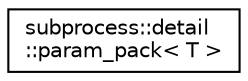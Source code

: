 digraph "Graphical Class Hierarchy"
{
  edge [fontname="Helvetica",fontsize="10",labelfontname="Helvetica",labelfontsize="10"];
  node [fontname="Helvetica",fontsize="10",shape=record];
  rankdir="LR";
  Node0 [label="subprocess::detail\l::param_pack\< T \>",height=0.2,width=0.4,color="black", fillcolor="white", style="filled",URL="$structsubprocess_1_1detail_1_1param__pack.html"];
}
